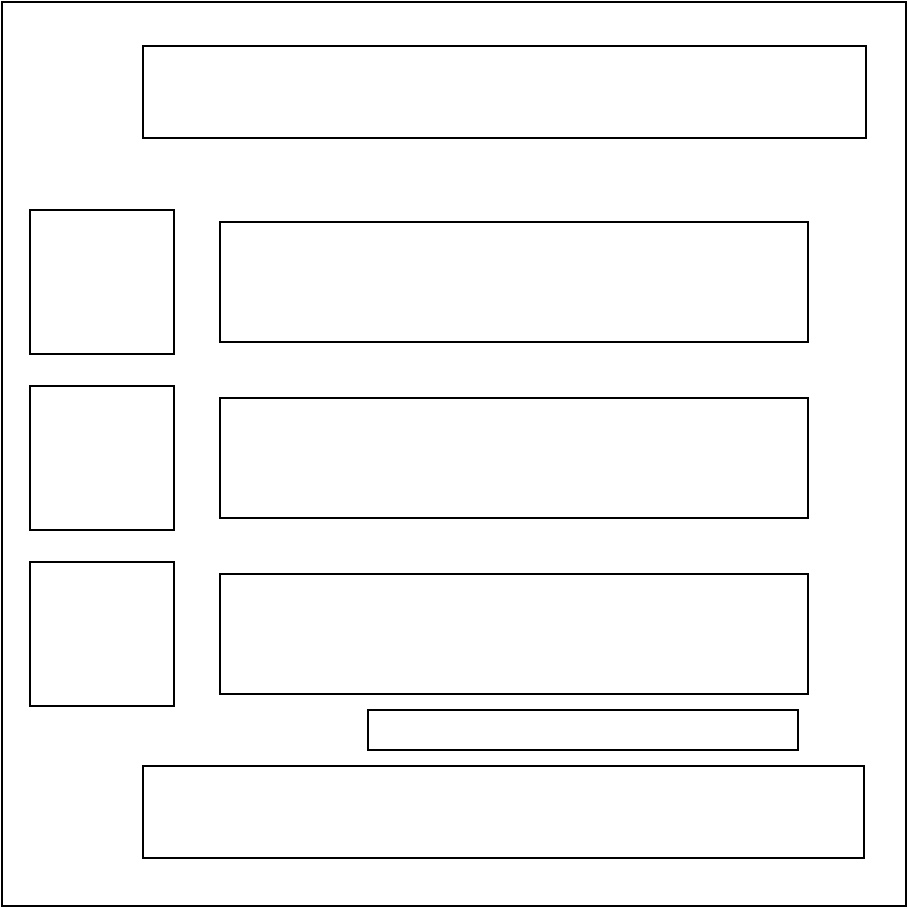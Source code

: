 <mxfile version="22.1.11" type="github">
  <diagram name="Page-1" id="I6es0tdqf6y6MNPhUNm0">
    <mxGraphModel dx="922" dy="987" grid="0" gridSize="10" guides="1" tooltips="1" connect="1" arrows="1" fold="1" page="0" pageScale="1" pageWidth="850" pageHeight="1100" math="0" shadow="0">
      <root>
        <mxCell id="0" />
        <mxCell id="1" parent="0" />
        <mxCell id="yhi3mrWlZLorKjFIOSp3-1" value="" style="whiteSpace=wrap;html=1;aspect=fixed;fontSize=16;" vertex="1" parent="1">
          <mxGeometry x="-25" y="-25" width="452" height="452" as="geometry" />
        </mxCell>
        <mxCell id="yhi3mrWlZLorKjFIOSp3-2" value="" style="rounded=0;whiteSpace=wrap;html=1;fontSize=16;" vertex="1" parent="1">
          <mxGeometry x="45.5" y="-3" width="361.5" height="46" as="geometry" />
        </mxCell>
        <mxCell id="yhi3mrWlZLorKjFIOSp3-3" value="" style="rounded=0;whiteSpace=wrap;html=1;fontSize=16;" vertex="1" parent="1">
          <mxGeometry x="45.5" y="357" width="360.5" height="46" as="geometry" />
        </mxCell>
        <mxCell id="yhi3mrWlZLorKjFIOSp3-4" value="" style="whiteSpace=wrap;html=1;aspect=fixed;fontSize=16;" vertex="1" parent="1">
          <mxGeometry x="-11" y="79" width="72" height="72" as="geometry" />
        </mxCell>
        <mxCell id="yhi3mrWlZLorKjFIOSp3-5" value="" style="whiteSpace=wrap;html=1;aspect=fixed;fontSize=16;" vertex="1" parent="1">
          <mxGeometry x="-11" y="255" width="72" height="72" as="geometry" />
        </mxCell>
        <mxCell id="yhi3mrWlZLorKjFIOSp3-6" value="" style="whiteSpace=wrap;html=1;aspect=fixed;fontSize=16;" vertex="1" parent="1">
          <mxGeometry x="-11" y="167" width="72" height="72" as="geometry" />
        </mxCell>
        <mxCell id="yhi3mrWlZLorKjFIOSp3-7" value="" style="rounded=0;whiteSpace=wrap;html=1;fontSize=16;" vertex="1" parent="1">
          <mxGeometry x="84" y="85" width="294" height="60" as="geometry" />
        </mxCell>
        <mxCell id="yhi3mrWlZLorKjFIOSp3-8" value="" style="rounded=0;whiteSpace=wrap;html=1;fontSize=16;" vertex="1" parent="1">
          <mxGeometry x="84" y="173" width="294" height="60" as="geometry" />
        </mxCell>
        <mxCell id="yhi3mrWlZLorKjFIOSp3-9" value="" style="rounded=0;whiteSpace=wrap;html=1;fontSize=16;" vertex="1" parent="1">
          <mxGeometry x="84" y="261" width="294" height="60" as="geometry" />
        </mxCell>
        <mxCell id="yhi3mrWlZLorKjFIOSp3-11" value="" style="rounded=0;whiteSpace=wrap;html=1;fontSize=16;" vertex="1" parent="1">
          <mxGeometry x="158" y="329" width="215" height="20" as="geometry" />
        </mxCell>
      </root>
    </mxGraphModel>
  </diagram>
</mxfile>
